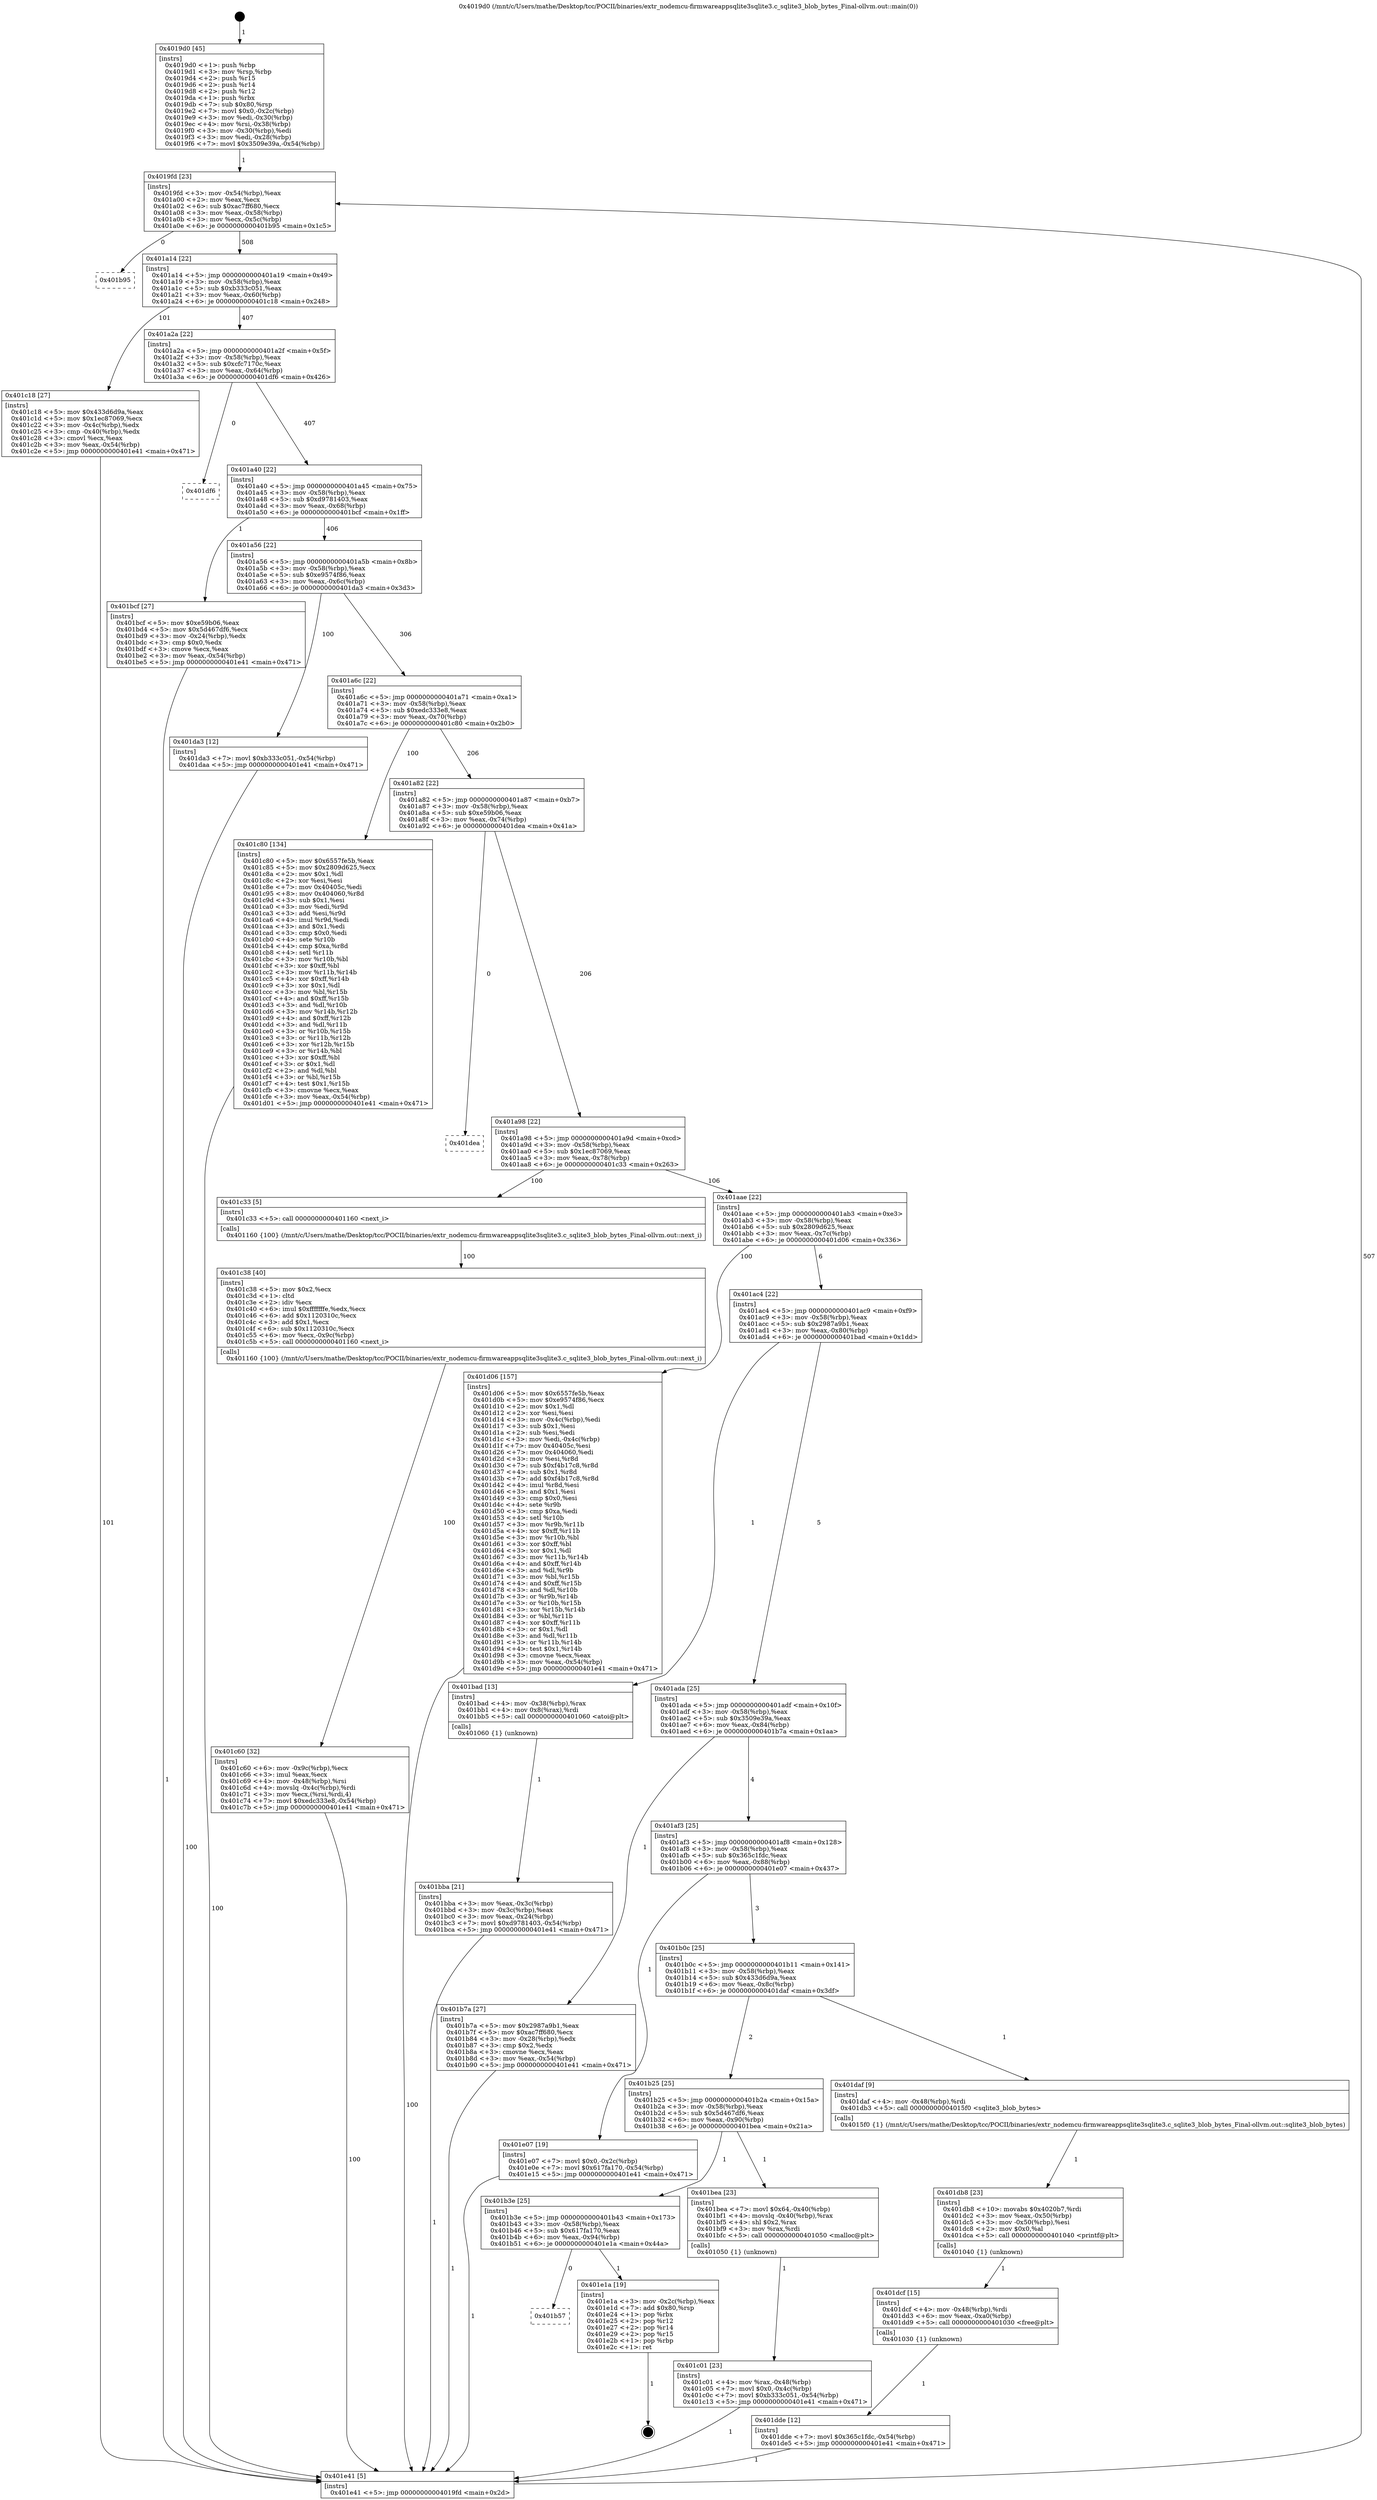 digraph "0x4019d0" {
  label = "0x4019d0 (/mnt/c/Users/mathe/Desktop/tcc/POCII/binaries/extr_nodemcu-firmwareappsqlite3sqlite3.c_sqlite3_blob_bytes_Final-ollvm.out::main(0))"
  labelloc = "t"
  node[shape=record]

  Entry [label="",width=0.3,height=0.3,shape=circle,fillcolor=black,style=filled]
  "0x4019fd" [label="{
     0x4019fd [23]\l
     | [instrs]\l
     &nbsp;&nbsp;0x4019fd \<+3\>: mov -0x54(%rbp),%eax\l
     &nbsp;&nbsp;0x401a00 \<+2\>: mov %eax,%ecx\l
     &nbsp;&nbsp;0x401a02 \<+6\>: sub $0xac7ff680,%ecx\l
     &nbsp;&nbsp;0x401a08 \<+3\>: mov %eax,-0x58(%rbp)\l
     &nbsp;&nbsp;0x401a0b \<+3\>: mov %ecx,-0x5c(%rbp)\l
     &nbsp;&nbsp;0x401a0e \<+6\>: je 0000000000401b95 \<main+0x1c5\>\l
  }"]
  "0x401b95" [label="{
     0x401b95\l
  }", style=dashed]
  "0x401a14" [label="{
     0x401a14 [22]\l
     | [instrs]\l
     &nbsp;&nbsp;0x401a14 \<+5\>: jmp 0000000000401a19 \<main+0x49\>\l
     &nbsp;&nbsp;0x401a19 \<+3\>: mov -0x58(%rbp),%eax\l
     &nbsp;&nbsp;0x401a1c \<+5\>: sub $0xb333c051,%eax\l
     &nbsp;&nbsp;0x401a21 \<+3\>: mov %eax,-0x60(%rbp)\l
     &nbsp;&nbsp;0x401a24 \<+6\>: je 0000000000401c18 \<main+0x248\>\l
  }"]
  Exit [label="",width=0.3,height=0.3,shape=circle,fillcolor=black,style=filled,peripheries=2]
  "0x401c18" [label="{
     0x401c18 [27]\l
     | [instrs]\l
     &nbsp;&nbsp;0x401c18 \<+5\>: mov $0x433d6d9a,%eax\l
     &nbsp;&nbsp;0x401c1d \<+5\>: mov $0x1ec87069,%ecx\l
     &nbsp;&nbsp;0x401c22 \<+3\>: mov -0x4c(%rbp),%edx\l
     &nbsp;&nbsp;0x401c25 \<+3\>: cmp -0x40(%rbp),%edx\l
     &nbsp;&nbsp;0x401c28 \<+3\>: cmovl %ecx,%eax\l
     &nbsp;&nbsp;0x401c2b \<+3\>: mov %eax,-0x54(%rbp)\l
     &nbsp;&nbsp;0x401c2e \<+5\>: jmp 0000000000401e41 \<main+0x471\>\l
  }"]
  "0x401a2a" [label="{
     0x401a2a [22]\l
     | [instrs]\l
     &nbsp;&nbsp;0x401a2a \<+5\>: jmp 0000000000401a2f \<main+0x5f\>\l
     &nbsp;&nbsp;0x401a2f \<+3\>: mov -0x58(%rbp),%eax\l
     &nbsp;&nbsp;0x401a32 \<+5\>: sub $0xcfc7170c,%eax\l
     &nbsp;&nbsp;0x401a37 \<+3\>: mov %eax,-0x64(%rbp)\l
     &nbsp;&nbsp;0x401a3a \<+6\>: je 0000000000401df6 \<main+0x426\>\l
  }"]
  "0x401b57" [label="{
     0x401b57\l
  }", style=dashed]
  "0x401df6" [label="{
     0x401df6\l
  }", style=dashed]
  "0x401a40" [label="{
     0x401a40 [22]\l
     | [instrs]\l
     &nbsp;&nbsp;0x401a40 \<+5\>: jmp 0000000000401a45 \<main+0x75\>\l
     &nbsp;&nbsp;0x401a45 \<+3\>: mov -0x58(%rbp),%eax\l
     &nbsp;&nbsp;0x401a48 \<+5\>: sub $0xd9781403,%eax\l
     &nbsp;&nbsp;0x401a4d \<+3\>: mov %eax,-0x68(%rbp)\l
     &nbsp;&nbsp;0x401a50 \<+6\>: je 0000000000401bcf \<main+0x1ff\>\l
  }"]
  "0x401e1a" [label="{
     0x401e1a [19]\l
     | [instrs]\l
     &nbsp;&nbsp;0x401e1a \<+3\>: mov -0x2c(%rbp),%eax\l
     &nbsp;&nbsp;0x401e1d \<+7\>: add $0x80,%rsp\l
     &nbsp;&nbsp;0x401e24 \<+1\>: pop %rbx\l
     &nbsp;&nbsp;0x401e25 \<+2\>: pop %r12\l
     &nbsp;&nbsp;0x401e27 \<+2\>: pop %r14\l
     &nbsp;&nbsp;0x401e29 \<+2\>: pop %r15\l
     &nbsp;&nbsp;0x401e2b \<+1\>: pop %rbp\l
     &nbsp;&nbsp;0x401e2c \<+1\>: ret\l
  }"]
  "0x401bcf" [label="{
     0x401bcf [27]\l
     | [instrs]\l
     &nbsp;&nbsp;0x401bcf \<+5\>: mov $0xe59b06,%eax\l
     &nbsp;&nbsp;0x401bd4 \<+5\>: mov $0x5d467df6,%ecx\l
     &nbsp;&nbsp;0x401bd9 \<+3\>: mov -0x24(%rbp),%edx\l
     &nbsp;&nbsp;0x401bdc \<+3\>: cmp $0x0,%edx\l
     &nbsp;&nbsp;0x401bdf \<+3\>: cmove %ecx,%eax\l
     &nbsp;&nbsp;0x401be2 \<+3\>: mov %eax,-0x54(%rbp)\l
     &nbsp;&nbsp;0x401be5 \<+5\>: jmp 0000000000401e41 \<main+0x471\>\l
  }"]
  "0x401a56" [label="{
     0x401a56 [22]\l
     | [instrs]\l
     &nbsp;&nbsp;0x401a56 \<+5\>: jmp 0000000000401a5b \<main+0x8b\>\l
     &nbsp;&nbsp;0x401a5b \<+3\>: mov -0x58(%rbp),%eax\l
     &nbsp;&nbsp;0x401a5e \<+5\>: sub $0xe9574f86,%eax\l
     &nbsp;&nbsp;0x401a63 \<+3\>: mov %eax,-0x6c(%rbp)\l
     &nbsp;&nbsp;0x401a66 \<+6\>: je 0000000000401da3 \<main+0x3d3\>\l
  }"]
  "0x401dde" [label="{
     0x401dde [12]\l
     | [instrs]\l
     &nbsp;&nbsp;0x401dde \<+7\>: movl $0x365c1fdc,-0x54(%rbp)\l
     &nbsp;&nbsp;0x401de5 \<+5\>: jmp 0000000000401e41 \<main+0x471\>\l
  }"]
  "0x401da3" [label="{
     0x401da3 [12]\l
     | [instrs]\l
     &nbsp;&nbsp;0x401da3 \<+7\>: movl $0xb333c051,-0x54(%rbp)\l
     &nbsp;&nbsp;0x401daa \<+5\>: jmp 0000000000401e41 \<main+0x471\>\l
  }"]
  "0x401a6c" [label="{
     0x401a6c [22]\l
     | [instrs]\l
     &nbsp;&nbsp;0x401a6c \<+5\>: jmp 0000000000401a71 \<main+0xa1\>\l
     &nbsp;&nbsp;0x401a71 \<+3\>: mov -0x58(%rbp),%eax\l
     &nbsp;&nbsp;0x401a74 \<+5\>: sub $0xedc333e8,%eax\l
     &nbsp;&nbsp;0x401a79 \<+3\>: mov %eax,-0x70(%rbp)\l
     &nbsp;&nbsp;0x401a7c \<+6\>: je 0000000000401c80 \<main+0x2b0\>\l
  }"]
  "0x401dcf" [label="{
     0x401dcf [15]\l
     | [instrs]\l
     &nbsp;&nbsp;0x401dcf \<+4\>: mov -0x48(%rbp),%rdi\l
     &nbsp;&nbsp;0x401dd3 \<+6\>: mov %eax,-0xa0(%rbp)\l
     &nbsp;&nbsp;0x401dd9 \<+5\>: call 0000000000401030 \<free@plt\>\l
     | [calls]\l
     &nbsp;&nbsp;0x401030 \{1\} (unknown)\l
  }"]
  "0x401c80" [label="{
     0x401c80 [134]\l
     | [instrs]\l
     &nbsp;&nbsp;0x401c80 \<+5\>: mov $0x6557fe5b,%eax\l
     &nbsp;&nbsp;0x401c85 \<+5\>: mov $0x2809d625,%ecx\l
     &nbsp;&nbsp;0x401c8a \<+2\>: mov $0x1,%dl\l
     &nbsp;&nbsp;0x401c8c \<+2\>: xor %esi,%esi\l
     &nbsp;&nbsp;0x401c8e \<+7\>: mov 0x40405c,%edi\l
     &nbsp;&nbsp;0x401c95 \<+8\>: mov 0x404060,%r8d\l
     &nbsp;&nbsp;0x401c9d \<+3\>: sub $0x1,%esi\l
     &nbsp;&nbsp;0x401ca0 \<+3\>: mov %edi,%r9d\l
     &nbsp;&nbsp;0x401ca3 \<+3\>: add %esi,%r9d\l
     &nbsp;&nbsp;0x401ca6 \<+4\>: imul %r9d,%edi\l
     &nbsp;&nbsp;0x401caa \<+3\>: and $0x1,%edi\l
     &nbsp;&nbsp;0x401cad \<+3\>: cmp $0x0,%edi\l
     &nbsp;&nbsp;0x401cb0 \<+4\>: sete %r10b\l
     &nbsp;&nbsp;0x401cb4 \<+4\>: cmp $0xa,%r8d\l
     &nbsp;&nbsp;0x401cb8 \<+4\>: setl %r11b\l
     &nbsp;&nbsp;0x401cbc \<+3\>: mov %r10b,%bl\l
     &nbsp;&nbsp;0x401cbf \<+3\>: xor $0xff,%bl\l
     &nbsp;&nbsp;0x401cc2 \<+3\>: mov %r11b,%r14b\l
     &nbsp;&nbsp;0x401cc5 \<+4\>: xor $0xff,%r14b\l
     &nbsp;&nbsp;0x401cc9 \<+3\>: xor $0x1,%dl\l
     &nbsp;&nbsp;0x401ccc \<+3\>: mov %bl,%r15b\l
     &nbsp;&nbsp;0x401ccf \<+4\>: and $0xff,%r15b\l
     &nbsp;&nbsp;0x401cd3 \<+3\>: and %dl,%r10b\l
     &nbsp;&nbsp;0x401cd6 \<+3\>: mov %r14b,%r12b\l
     &nbsp;&nbsp;0x401cd9 \<+4\>: and $0xff,%r12b\l
     &nbsp;&nbsp;0x401cdd \<+3\>: and %dl,%r11b\l
     &nbsp;&nbsp;0x401ce0 \<+3\>: or %r10b,%r15b\l
     &nbsp;&nbsp;0x401ce3 \<+3\>: or %r11b,%r12b\l
     &nbsp;&nbsp;0x401ce6 \<+3\>: xor %r12b,%r15b\l
     &nbsp;&nbsp;0x401ce9 \<+3\>: or %r14b,%bl\l
     &nbsp;&nbsp;0x401cec \<+3\>: xor $0xff,%bl\l
     &nbsp;&nbsp;0x401cef \<+3\>: or $0x1,%dl\l
     &nbsp;&nbsp;0x401cf2 \<+2\>: and %dl,%bl\l
     &nbsp;&nbsp;0x401cf4 \<+3\>: or %bl,%r15b\l
     &nbsp;&nbsp;0x401cf7 \<+4\>: test $0x1,%r15b\l
     &nbsp;&nbsp;0x401cfb \<+3\>: cmovne %ecx,%eax\l
     &nbsp;&nbsp;0x401cfe \<+3\>: mov %eax,-0x54(%rbp)\l
     &nbsp;&nbsp;0x401d01 \<+5\>: jmp 0000000000401e41 \<main+0x471\>\l
  }"]
  "0x401a82" [label="{
     0x401a82 [22]\l
     | [instrs]\l
     &nbsp;&nbsp;0x401a82 \<+5\>: jmp 0000000000401a87 \<main+0xb7\>\l
     &nbsp;&nbsp;0x401a87 \<+3\>: mov -0x58(%rbp),%eax\l
     &nbsp;&nbsp;0x401a8a \<+5\>: sub $0xe59b06,%eax\l
     &nbsp;&nbsp;0x401a8f \<+3\>: mov %eax,-0x74(%rbp)\l
     &nbsp;&nbsp;0x401a92 \<+6\>: je 0000000000401dea \<main+0x41a\>\l
  }"]
  "0x401db8" [label="{
     0x401db8 [23]\l
     | [instrs]\l
     &nbsp;&nbsp;0x401db8 \<+10\>: movabs $0x4020b7,%rdi\l
     &nbsp;&nbsp;0x401dc2 \<+3\>: mov %eax,-0x50(%rbp)\l
     &nbsp;&nbsp;0x401dc5 \<+3\>: mov -0x50(%rbp),%esi\l
     &nbsp;&nbsp;0x401dc8 \<+2\>: mov $0x0,%al\l
     &nbsp;&nbsp;0x401dca \<+5\>: call 0000000000401040 \<printf@plt\>\l
     | [calls]\l
     &nbsp;&nbsp;0x401040 \{1\} (unknown)\l
  }"]
  "0x401dea" [label="{
     0x401dea\l
  }", style=dashed]
  "0x401a98" [label="{
     0x401a98 [22]\l
     | [instrs]\l
     &nbsp;&nbsp;0x401a98 \<+5\>: jmp 0000000000401a9d \<main+0xcd\>\l
     &nbsp;&nbsp;0x401a9d \<+3\>: mov -0x58(%rbp),%eax\l
     &nbsp;&nbsp;0x401aa0 \<+5\>: sub $0x1ec87069,%eax\l
     &nbsp;&nbsp;0x401aa5 \<+3\>: mov %eax,-0x78(%rbp)\l
     &nbsp;&nbsp;0x401aa8 \<+6\>: je 0000000000401c33 \<main+0x263\>\l
  }"]
  "0x401c60" [label="{
     0x401c60 [32]\l
     | [instrs]\l
     &nbsp;&nbsp;0x401c60 \<+6\>: mov -0x9c(%rbp),%ecx\l
     &nbsp;&nbsp;0x401c66 \<+3\>: imul %eax,%ecx\l
     &nbsp;&nbsp;0x401c69 \<+4\>: mov -0x48(%rbp),%rsi\l
     &nbsp;&nbsp;0x401c6d \<+4\>: movslq -0x4c(%rbp),%rdi\l
     &nbsp;&nbsp;0x401c71 \<+3\>: mov %ecx,(%rsi,%rdi,4)\l
     &nbsp;&nbsp;0x401c74 \<+7\>: movl $0xedc333e8,-0x54(%rbp)\l
     &nbsp;&nbsp;0x401c7b \<+5\>: jmp 0000000000401e41 \<main+0x471\>\l
  }"]
  "0x401c33" [label="{
     0x401c33 [5]\l
     | [instrs]\l
     &nbsp;&nbsp;0x401c33 \<+5\>: call 0000000000401160 \<next_i\>\l
     | [calls]\l
     &nbsp;&nbsp;0x401160 \{100\} (/mnt/c/Users/mathe/Desktop/tcc/POCII/binaries/extr_nodemcu-firmwareappsqlite3sqlite3.c_sqlite3_blob_bytes_Final-ollvm.out::next_i)\l
  }"]
  "0x401aae" [label="{
     0x401aae [22]\l
     | [instrs]\l
     &nbsp;&nbsp;0x401aae \<+5\>: jmp 0000000000401ab3 \<main+0xe3\>\l
     &nbsp;&nbsp;0x401ab3 \<+3\>: mov -0x58(%rbp),%eax\l
     &nbsp;&nbsp;0x401ab6 \<+5\>: sub $0x2809d625,%eax\l
     &nbsp;&nbsp;0x401abb \<+3\>: mov %eax,-0x7c(%rbp)\l
     &nbsp;&nbsp;0x401abe \<+6\>: je 0000000000401d06 \<main+0x336\>\l
  }"]
  "0x401c38" [label="{
     0x401c38 [40]\l
     | [instrs]\l
     &nbsp;&nbsp;0x401c38 \<+5\>: mov $0x2,%ecx\l
     &nbsp;&nbsp;0x401c3d \<+1\>: cltd\l
     &nbsp;&nbsp;0x401c3e \<+2\>: idiv %ecx\l
     &nbsp;&nbsp;0x401c40 \<+6\>: imul $0xfffffffe,%edx,%ecx\l
     &nbsp;&nbsp;0x401c46 \<+6\>: add $0x1120310c,%ecx\l
     &nbsp;&nbsp;0x401c4c \<+3\>: add $0x1,%ecx\l
     &nbsp;&nbsp;0x401c4f \<+6\>: sub $0x1120310c,%ecx\l
     &nbsp;&nbsp;0x401c55 \<+6\>: mov %ecx,-0x9c(%rbp)\l
     &nbsp;&nbsp;0x401c5b \<+5\>: call 0000000000401160 \<next_i\>\l
     | [calls]\l
     &nbsp;&nbsp;0x401160 \{100\} (/mnt/c/Users/mathe/Desktop/tcc/POCII/binaries/extr_nodemcu-firmwareappsqlite3sqlite3.c_sqlite3_blob_bytes_Final-ollvm.out::next_i)\l
  }"]
  "0x401d06" [label="{
     0x401d06 [157]\l
     | [instrs]\l
     &nbsp;&nbsp;0x401d06 \<+5\>: mov $0x6557fe5b,%eax\l
     &nbsp;&nbsp;0x401d0b \<+5\>: mov $0xe9574f86,%ecx\l
     &nbsp;&nbsp;0x401d10 \<+2\>: mov $0x1,%dl\l
     &nbsp;&nbsp;0x401d12 \<+2\>: xor %esi,%esi\l
     &nbsp;&nbsp;0x401d14 \<+3\>: mov -0x4c(%rbp),%edi\l
     &nbsp;&nbsp;0x401d17 \<+3\>: sub $0x1,%esi\l
     &nbsp;&nbsp;0x401d1a \<+2\>: sub %esi,%edi\l
     &nbsp;&nbsp;0x401d1c \<+3\>: mov %edi,-0x4c(%rbp)\l
     &nbsp;&nbsp;0x401d1f \<+7\>: mov 0x40405c,%esi\l
     &nbsp;&nbsp;0x401d26 \<+7\>: mov 0x404060,%edi\l
     &nbsp;&nbsp;0x401d2d \<+3\>: mov %esi,%r8d\l
     &nbsp;&nbsp;0x401d30 \<+7\>: sub $0xf4b17c8,%r8d\l
     &nbsp;&nbsp;0x401d37 \<+4\>: sub $0x1,%r8d\l
     &nbsp;&nbsp;0x401d3b \<+7\>: add $0xf4b17c8,%r8d\l
     &nbsp;&nbsp;0x401d42 \<+4\>: imul %r8d,%esi\l
     &nbsp;&nbsp;0x401d46 \<+3\>: and $0x1,%esi\l
     &nbsp;&nbsp;0x401d49 \<+3\>: cmp $0x0,%esi\l
     &nbsp;&nbsp;0x401d4c \<+4\>: sete %r9b\l
     &nbsp;&nbsp;0x401d50 \<+3\>: cmp $0xa,%edi\l
     &nbsp;&nbsp;0x401d53 \<+4\>: setl %r10b\l
     &nbsp;&nbsp;0x401d57 \<+3\>: mov %r9b,%r11b\l
     &nbsp;&nbsp;0x401d5a \<+4\>: xor $0xff,%r11b\l
     &nbsp;&nbsp;0x401d5e \<+3\>: mov %r10b,%bl\l
     &nbsp;&nbsp;0x401d61 \<+3\>: xor $0xff,%bl\l
     &nbsp;&nbsp;0x401d64 \<+3\>: xor $0x1,%dl\l
     &nbsp;&nbsp;0x401d67 \<+3\>: mov %r11b,%r14b\l
     &nbsp;&nbsp;0x401d6a \<+4\>: and $0xff,%r14b\l
     &nbsp;&nbsp;0x401d6e \<+3\>: and %dl,%r9b\l
     &nbsp;&nbsp;0x401d71 \<+3\>: mov %bl,%r15b\l
     &nbsp;&nbsp;0x401d74 \<+4\>: and $0xff,%r15b\l
     &nbsp;&nbsp;0x401d78 \<+3\>: and %dl,%r10b\l
     &nbsp;&nbsp;0x401d7b \<+3\>: or %r9b,%r14b\l
     &nbsp;&nbsp;0x401d7e \<+3\>: or %r10b,%r15b\l
     &nbsp;&nbsp;0x401d81 \<+3\>: xor %r15b,%r14b\l
     &nbsp;&nbsp;0x401d84 \<+3\>: or %bl,%r11b\l
     &nbsp;&nbsp;0x401d87 \<+4\>: xor $0xff,%r11b\l
     &nbsp;&nbsp;0x401d8b \<+3\>: or $0x1,%dl\l
     &nbsp;&nbsp;0x401d8e \<+3\>: and %dl,%r11b\l
     &nbsp;&nbsp;0x401d91 \<+3\>: or %r11b,%r14b\l
     &nbsp;&nbsp;0x401d94 \<+4\>: test $0x1,%r14b\l
     &nbsp;&nbsp;0x401d98 \<+3\>: cmovne %ecx,%eax\l
     &nbsp;&nbsp;0x401d9b \<+3\>: mov %eax,-0x54(%rbp)\l
     &nbsp;&nbsp;0x401d9e \<+5\>: jmp 0000000000401e41 \<main+0x471\>\l
  }"]
  "0x401ac4" [label="{
     0x401ac4 [22]\l
     | [instrs]\l
     &nbsp;&nbsp;0x401ac4 \<+5\>: jmp 0000000000401ac9 \<main+0xf9\>\l
     &nbsp;&nbsp;0x401ac9 \<+3\>: mov -0x58(%rbp),%eax\l
     &nbsp;&nbsp;0x401acc \<+5\>: sub $0x2987a9b1,%eax\l
     &nbsp;&nbsp;0x401ad1 \<+3\>: mov %eax,-0x80(%rbp)\l
     &nbsp;&nbsp;0x401ad4 \<+6\>: je 0000000000401bad \<main+0x1dd\>\l
  }"]
  "0x401c01" [label="{
     0x401c01 [23]\l
     | [instrs]\l
     &nbsp;&nbsp;0x401c01 \<+4\>: mov %rax,-0x48(%rbp)\l
     &nbsp;&nbsp;0x401c05 \<+7\>: movl $0x0,-0x4c(%rbp)\l
     &nbsp;&nbsp;0x401c0c \<+7\>: movl $0xb333c051,-0x54(%rbp)\l
     &nbsp;&nbsp;0x401c13 \<+5\>: jmp 0000000000401e41 \<main+0x471\>\l
  }"]
  "0x401bad" [label="{
     0x401bad [13]\l
     | [instrs]\l
     &nbsp;&nbsp;0x401bad \<+4\>: mov -0x38(%rbp),%rax\l
     &nbsp;&nbsp;0x401bb1 \<+4\>: mov 0x8(%rax),%rdi\l
     &nbsp;&nbsp;0x401bb5 \<+5\>: call 0000000000401060 \<atoi@plt\>\l
     | [calls]\l
     &nbsp;&nbsp;0x401060 \{1\} (unknown)\l
  }"]
  "0x401ada" [label="{
     0x401ada [25]\l
     | [instrs]\l
     &nbsp;&nbsp;0x401ada \<+5\>: jmp 0000000000401adf \<main+0x10f\>\l
     &nbsp;&nbsp;0x401adf \<+3\>: mov -0x58(%rbp),%eax\l
     &nbsp;&nbsp;0x401ae2 \<+5\>: sub $0x3509e39a,%eax\l
     &nbsp;&nbsp;0x401ae7 \<+6\>: mov %eax,-0x84(%rbp)\l
     &nbsp;&nbsp;0x401aed \<+6\>: je 0000000000401b7a \<main+0x1aa\>\l
  }"]
  "0x401b3e" [label="{
     0x401b3e [25]\l
     | [instrs]\l
     &nbsp;&nbsp;0x401b3e \<+5\>: jmp 0000000000401b43 \<main+0x173\>\l
     &nbsp;&nbsp;0x401b43 \<+3\>: mov -0x58(%rbp),%eax\l
     &nbsp;&nbsp;0x401b46 \<+5\>: sub $0x617fa170,%eax\l
     &nbsp;&nbsp;0x401b4b \<+6\>: mov %eax,-0x94(%rbp)\l
     &nbsp;&nbsp;0x401b51 \<+6\>: je 0000000000401e1a \<main+0x44a\>\l
  }"]
  "0x401b7a" [label="{
     0x401b7a [27]\l
     | [instrs]\l
     &nbsp;&nbsp;0x401b7a \<+5\>: mov $0x2987a9b1,%eax\l
     &nbsp;&nbsp;0x401b7f \<+5\>: mov $0xac7ff680,%ecx\l
     &nbsp;&nbsp;0x401b84 \<+3\>: mov -0x28(%rbp),%edx\l
     &nbsp;&nbsp;0x401b87 \<+3\>: cmp $0x2,%edx\l
     &nbsp;&nbsp;0x401b8a \<+3\>: cmovne %ecx,%eax\l
     &nbsp;&nbsp;0x401b8d \<+3\>: mov %eax,-0x54(%rbp)\l
     &nbsp;&nbsp;0x401b90 \<+5\>: jmp 0000000000401e41 \<main+0x471\>\l
  }"]
  "0x401af3" [label="{
     0x401af3 [25]\l
     | [instrs]\l
     &nbsp;&nbsp;0x401af3 \<+5\>: jmp 0000000000401af8 \<main+0x128\>\l
     &nbsp;&nbsp;0x401af8 \<+3\>: mov -0x58(%rbp),%eax\l
     &nbsp;&nbsp;0x401afb \<+5\>: sub $0x365c1fdc,%eax\l
     &nbsp;&nbsp;0x401b00 \<+6\>: mov %eax,-0x88(%rbp)\l
     &nbsp;&nbsp;0x401b06 \<+6\>: je 0000000000401e07 \<main+0x437\>\l
  }"]
  "0x401e41" [label="{
     0x401e41 [5]\l
     | [instrs]\l
     &nbsp;&nbsp;0x401e41 \<+5\>: jmp 00000000004019fd \<main+0x2d\>\l
  }"]
  "0x4019d0" [label="{
     0x4019d0 [45]\l
     | [instrs]\l
     &nbsp;&nbsp;0x4019d0 \<+1\>: push %rbp\l
     &nbsp;&nbsp;0x4019d1 \<+3\>: mov %rsp,%rbp\l
     &nbsp;&nbsp;0x4019d4 \<+2\>: push %r15\l
     &nbsp;&nbsp;0x4019d6 \<+2\>: push %r14\l
     &nbsp;&nbsp;0x4019d8 \<+2\>: push %r12\l
     &nbsp;&nbsp;0x4019da \<+1\>: push %rbx\l
     &nbsp;&nbsp;0x4019db \<+7\>: sub $0x80,%rsp\l
     &nbsp;&nbsp;0x4019e2 \<+7\>: movl $0x0,-0x2c(%rbp)\l
     &nbsp;&nbsp;0x4019e9 \<+3\>: mov %edi,-0x30(%rbp)\l
     &nbsp;&nbsp;0x4019ec \<+4\>: mov %rsi,-0x38(%rbp)\l
     &nbsp;&nbsp;0x4019f0 \<+3\>: mov -0x30(%rbp),%edi\l
     &nbsp;&nbsp;0x4019f3 \<+3\>: mov %edi,-0x28(%rbp)\l
     &nbsp;&nbsp;0x4019f6 \<+7\>: movl $0x3509e39a,-0x54(%rbp)\l
  }"]
  "0x401bba" [label="{
     0x401bba [21]\l
     | [instrs]\l
     &nbsp;&nbsp;0x401bba \<+3\>: mov %eax,-0x3c(%rbp)\l
     &nbsp;&nbsp;0x401bbd \<+3\>: mov -0x3c(%rbp),%eax\l
     &nbsp;&nbsp;0x401bc0 \<+3\>: mov %eax,-0x24(%rbp)\l
     &nbsp;&nbsp;0x401bc3 \<+7\>: movl $0xd9781403,-0x54(%rbp)\l
     &nbsp;&nbsp;0x401bca \<+5\>: jmp 0000000000401e41 \<main+0x471\>\l
  }"]
  "0x401bea" [label="{
     0x401bea [23]\l
     | [instrs]\l
     &nbsp;&nbsp;0x401bea \<+7\>: movl $0x64,-0x40(%rbp)\l
     &nbsp;&nbsp;0x401bf1 \<+4\>: movslq -0x40(%rbp),%rax\l
     &nbsp;&nbsp;0x401bf5 \<+4\>: shl $0x2,%rax\l
     &nbsp;&nbsp;0x401bf9 \<+3\>: mov %rax,%rdi\l
     &nbsp;&nbsp;0x401bfc \<+5\>: call 0000000000401050 \<malloc@plt\>\l
     | [calls]\l
     &nbsp;&nbsp;0x401050 \{1\} (unknown)\l
  }"]
  "0x401e07" [label="{
     0x401e07 [19]\l
     | [instrs]\l
     &nbsp;&nbsp;0x401e07 \<+7\>: movl $0x0,-0x2c(%rbp)\l
     &nbsp;&nbsp;0x401e0e \<+7\>: movl $0x617fa170,-0x54(%rbp)\l
     &nbsp;&nbsp;0x401e15 \<+5\>: jmp 0000000000401e41 \<main+0x471\>\l
  }"]
  "0x401b0c" [label="{
     0x401b0c [25]\l
     | [instrs]\l
     &nbsp;&nbsp;0x401b0c \<+5\>: jmp 0000000000401b11 \<main+0x141\>\l
     &nbsp;&nbsp;0x401b11 \<+3\>: mov -0x58(%rbp),%eax\l
     &nbsp;&nbsp;0x401b14 \<+5\>: sub $0x433d6d9a,%eax\l
     &nbsp;&nbsp;0x401b19 \<+6\>: mov %eax,-0x8c(%rbp)\l
     &nbsp;&nbsp;0x401b1f \<+6\>: je 0000000000401daf \<main+0x3df\>\l
  }"]
  "0x401b25" [label="{
     0x401b25 [25]\l
     | [instrs]\l
     &nbsp;&nbsp;0x401b25 \<+5\>: jmp 0000000000401b2a \<main+0x15a\>\l
     &nbsp;&nbsp;0x401b2a \<+3\>: mov -0x58(%rbp),%eax\l
     &nbsp;&nbsp;0x401b2d \<+5\>: sub $0x5d467df6,%eax\l
     &nbsp;&nbsp;0x401b32 \<+6\>: mov %eax,-0x90(%rbp)\l
     &nbsp;&nbsp;0x401b38 \<+6\>: je 0000000000401bea \<main+0x21a\>\l
  }"]
  "0x401daf" [label="{
     0x401daf [9]\l
     | [instrs]\l
     &nbsp;&nbsp;0x401daf \<+4\>: mov -0x48(%rbp),%rdi\l
     &nbsp;&nbsp;0x401db3 \<+5\>: call 00000000004015f0 \<sqlite3_blob_bytes\>\l
     | [calls]\l
     &nbsp;&nbsp;0x4015f0 \{1\} (/mnt/c/Users/mathe/Desktop/tcc/POCII/binaries/extr_nodemcu-firmwareappsqlite3sqlite3.c_sqlite3_blob_bytes_Final-ollvm.out::sqlite3_blob_bytes)\l
  }"]
  Entry -> "0x4019d0" [label=" 1"]
  "0x4019fd" -> "0x401b95" [label=" 0"]
  "0x4019fd" -> "0x401a14" [label=" 508"]
  "0x401e1a" -> Exit [label=" 1"]
  "0x401a14" -> "0x401c18" [label=" 101"]
  "0x401a14" -> "0x401a2a" [label=" 407"]
  "0x401b3e" -> "0x401b57" [label=" 0"]
  "0x401a2a" -> "0x401df6" [label=" 0"]
  "0x401a2a" -> "0x401a40" [label=" 407"]
  "0x401b3e" -> "0x401e1a" [label=" 1"]
  "0x401a40" -> "0x401bcf" [label=" 1"]
  "0x401a40" -> "0x401a56" [label=" 406"]
  "0x401e07" -> "0x401e41" [label=" 1"]
  "0x401a56" -> "0x401da3" [label=" 100"]
  "0x401a56" -> "0x401a6c" [label=" 306"]
  "0x401dde" -> "0x401e41" [label=" 1"]
  "0x401a6c" -> "0x401c80" [label=" 100"]
  "0x401a6c" -> "0x401a82" [label=" 206"]
  "0x401dcf" -> "0x401dde" [label=" 1"]
  "0x401a82" -> "0x401dea" [label=" 0"]
  "0x401a82" -> "0x401a98" [label=" 206"]
  "0x401db8" -> "0x401dcf" [label=" 1"]
  "0x401a98" -> "0x401c33" [label=" 100"]
  "0x401a98" -> "0x401aae" [label=" 106"]
  "0x401daf" -> "0x401db8" [label=" 1"]
  "0x401aae" -> "0x401d06" [label=" 100"]
  "0x401aae" -> "0x401ac4" [label=" 6"]
  "0x401da3" -> "0x401e41" [label=" 100"]
  "0x401ac4" -> "0x401bad" [label=" 1"]
  "0x401ac4" -> "0x401ada" [label=" 5"]
  "0x401d06" -> "0x401e41" [label=" 100"]
  "0x401ada" -> "0x401b7a" [label=" 1"]
  "0x401ada" -> "0x401af3" [label=" 4"]
  "0x401b7a" -> "0x401e41" [label=" 1"]
  "0x4019d0" -> "0x4019fd" [label=" 1"]
  "0x401e41" -> "0x4019fd" [label=" 507"]
  "0x401bad" -> "0x401bba" [label=" 1"]
  "0x401bba" -> "0x401e41" [label=" 1"]
  "0x401bcf" -> "0x401e41" [label=" 1"]
  "0x401c80" -> "0x401e41" [label=" 100"]
  "0x401af3" -> "0x401e07" [label=" 1"]
  "0x401af3" -> "0x401b0c" [label=" 3"]
  "0x401c60" -> "0x401e41" [label=" 100"]
  "0x401b0c" -> "0x401daf" [label=" 1"]
  "0x401b0c" -> "0x401b25" [label=" 2"]
  "0x401c38" -> "0x401c60" [label=" 100"]
  "0x401b25" -> "0x401bea" [label=" 1"]
  "0x401b25" -> "0x401b3e" [label=" 1"]
  "0x401bea" -> "0x401c01" [label=" 1"]
  "0x401c01" -> "0x401e41" [label=" 1"]
  "0x401c18" -> "0x401e41" [label=" 101"]
  "0x401c33" -> "0x401c38" [label=" 100"]
}
